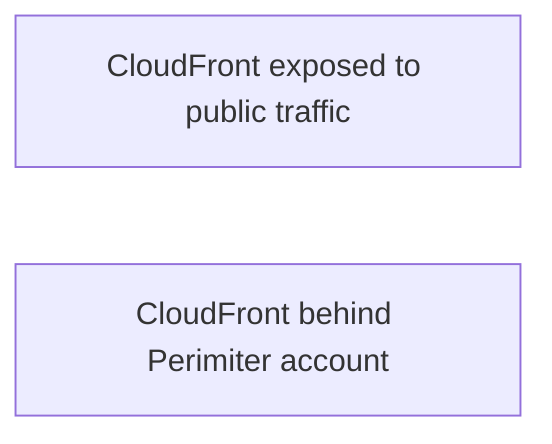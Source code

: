 graph LR

exposed[CloudFront exposed to public traffic]
behind[CloudFront behind Perimiter account]

click exposed "https://github.com/MyNameIsMissing/cloud-diagrams/blob/main/cloudfront-data-path1.mmd"
click behind "https://github.com/MyNameIsMissing/cloud-diagrams/blob/main/cloudfront-data-path2.mmd"